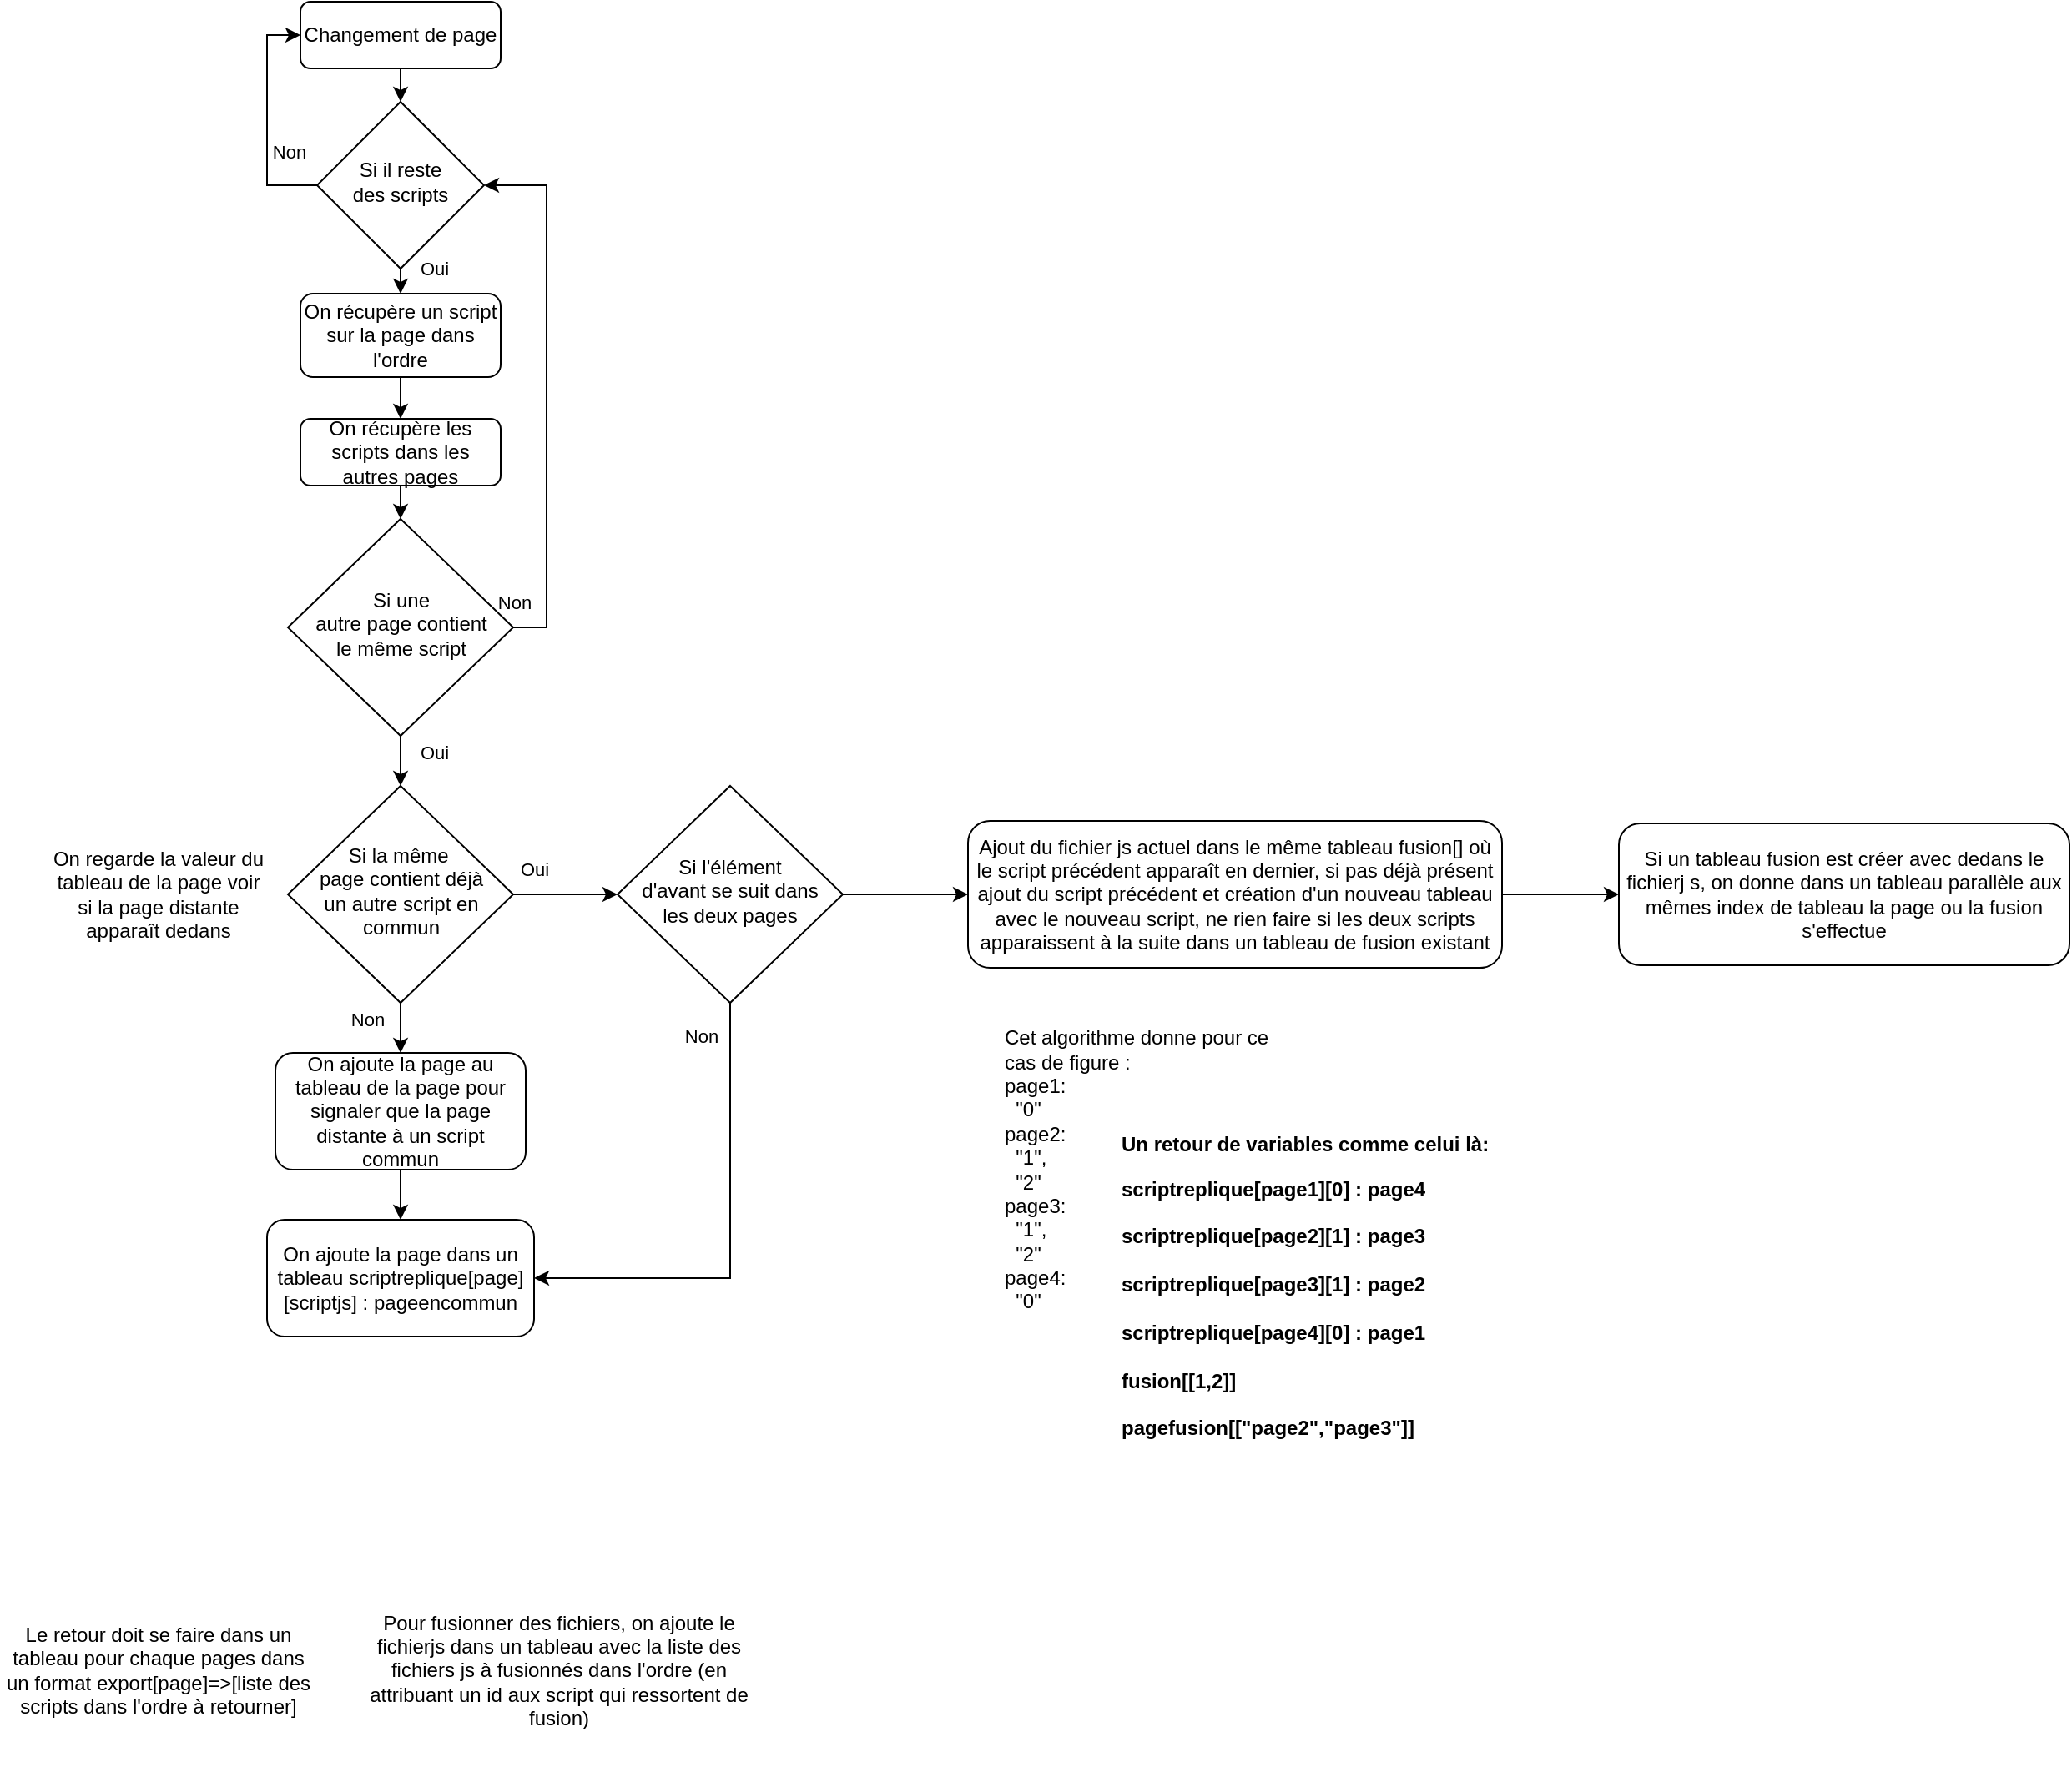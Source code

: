 <mxfile version="13.10.0" type="device"><diagram id="C5RBs43oDa-KdzZeNtuy" name="Page-1"><mxGraphModel dx="1274" dy="667" grid="1" gridSize="10" guides="1" tooltips="1" connect="1" arrows="1" fold="1" page="1" pageScale="1" pageWidth="827" pageHeight="1169" math="0" shadow="0"><root><mxCell id="WIyWlLk6GJQsqaUBKTNV-0"/><mxCell id="WIyWlLk6GJQsqaUBKTNV-1" parent="WIyWlLk6GJQsqaUBKTNV-0"/><mxCell id="6eGr2akm-xaJ72MKd3hs-17" style="edgeStyle=orthogonalEdgeStyle;rounded=0;orthogonalLoop=1;jettySize=auto;html=1;exitX=0.5;exitY=1;exitDx=0;exitDy=0;entryX=0.5;entryY=0;entryDx=0;entryDy=0;" edge="1" parent="WIyWlLk6GJQsqaUBKTNV-1" source="6eGr2akm-xaJ72MKd3hs-0" target="6eGr2akm-xaJ72MKd3hs-13"><mxGeometry relative="1" as="geometry"/></mxCell><mxCell id="6eGr2akm-xaJ72MKd3hs-0" value="Changement de page" style="rounded=1;whiteSpace=wrap;html=1;fontSize=12;glass=0;strokeWidth=1;shadow=0;" vertex="1" parent="WIyWlLk6GJQsqaUBKTNV-1"><mxGeometry x="200" y="10" width="120" height="40" as="geometry"/></mxCell><mxCell id="6eGr2akm-xaJ72MKd3hs-21" style="edgeStyle=orthogonalEdgeStyle;rounded=0;orthogonalLoop=1;jettySize=auto;html=1;exitX=0.5;exitY=1;exitDx=0;exitDy=0;entryX=0.5;entryY=0;entryDx=0;entryDy=0;" edge="1" parent="WIyWlLk6GJQsqaUBKTNV-1" source="6eGr2akm-xaJ72MKd3hs-1" target="6eGr2akm-xaJ72MKd3hs-3"><mxGeometry relative="1" as="geometry"/></mxCell><mxCell id="6eGr2akm-xaJ72MKd3hs-1" value="On récupère les scripts dans les autres pages" style="rounded=1;whiteSpace=wrap;html=1;fontSize=12;glass=0;strokeWidth=1;shadow=0;" vertex="1" parent="WIyWlLk6GJQsqaUBKTNV-1"><mxGeometry x="200" y="260" width="120" height="40" as="geometry"/></mxCell><mxCell id="6eGr2akm-xaJ72MKd3hs-19" value="Non" style="edgeStyle=orthogonalEdgeStyle;rounded=0;orthogonalLoop=1;jettySize=auto;html=1;exitX=1;exitY=0.5;exitDx=0;exitDy=0;entryX=1;entryY=0.5;entryDx=0;entryDy=0;" edge="1" parent="WIyWlLk6GJQsqaUBKTNV-1" source="6eGr2akm-xaJ72MKd3hs-3" target="6eGr2akm-xaJ72MKd3hs-13"><mxGeometry x="-1" y="15" relative="1" as="geometry"><mxPoint as="offset"/></mxGeometry></mxCell><mxCell id="6eGr2akm-xaJ72MKd3hs-22" value="Oui" style="edgeStyle=orthogonalEdgeStyle;rounded=0;orthogonalLoop=1;jettySize=auto;html=1;exitX=0.5;exitY=1;exitDx=0;exitDy=0;entryX=0.5;entryY=0;entryDx=0;entryDy=0;" edge="1" parent="WIyWlLk6GJQsqaUBKTNV-1" source="6eGr2akm-xaJ72MKd3hs-3" target="6eGr2akm-xaJ72MKd3hs-7"><mxGeometry x="-0.333" y="20" relative="1" as="geometry"><mxPoint as="offset"/></mxGeometry></mxCell><mxCell id="6eGr2akm-xaJ72MKd3hs-3" value="Si une&lt;br&gt;autre page contient&lt;br&gt;le même script" style="rhombus;whiteSpace=wrap;html=1;shadow=0;fontFamily=Helvetica;fontSize=12;align=center;strokeWidth=1;spacing=6;spacingTop=-4;" vertex="1" parent="WIyWlLk6GJQsqaUBKTNV-1"><mxGeometry x="192.5" y="320" width="135" height="130" as="geometry"/></mxCell><mxCell id="6eGr2akm-xaJ72MKd3hs-24" value="Non" style="edgeStyle=orthogonalEdgeStyle;rounded=0;orthogonalLoop=1;jettySize=auto;html=1;exitX=0.5;exitY=1;exitDx=0;exitDy=0;entryX=0.5;entryY=0;entryDx=0;entryDy=0;" edge="1" parent="WIyWlLk6GJQsqaUBKTNV-1" source="6eGr2akm-xaJ72MKd3hs-7" target="6eGr2akm-xaJ72MKd3hs-23"><mxGeometry x="-0.333" y="-20" relative="1" as="geometry"><mxPoint as="offset"/></mxGeometry></mxCell><mxCell id="6eGr2akm-xaJ72MKd3hs-26" value="Oui" style="edgeStyle=orthogonalEdgeStyle;rounded=0;orthogonalLoop=1;jettySize=auto;html=1;exitX=1;exitY=0.5;exitDx=0;exitDy=0;entryX=0;entryY=0.5;entryDx=0;entryDy=0;" edge="1" parent="WIyWlLk6GJQsqaUBKTNV-1" source="6eGr2akm-xaJ72MKd3hs-7" target="6eGr2akm-xaJ72MKd3hs-25"><mxGeometry x="-0.6" y="15" relative="1" as="geometry"><mxPoint as="offset"/></mxGeometry></mxCell><mxCell id="6eGr2akm-xaJ72MKd3hs-7" value="Si la même&amp;nbsp;&lt;br&gt;page contient déjà&lt;br&gt;un autre script en&lt;br&gt;commun" style="rhombus;whiteSpace=wrap;html=1;shadow=0;fontFamily=Helvetica;fontSize=12;align=center;strokeWidth=1;spacing=6;spacingTop=-4;" vertex="1" parent="WIyWlLk6GJQsqaUBKTNV-1"><mxGeometry x="192.5" y="480" width="135" height="130" as="geometry"/></mxCell><mxCell id="6eGr2akm-xaJ72MKd3hs-20" style="edgeStyle=orthogonalEdgeStyle;rounded=0;orthogonalLoop=1;jettySize=auto;html=1;exitX=0.5;exitY=1;exitDx=0;exitDy=0;entryX=0.5;entryY=0;entryDx=0;entryDy=0;" edge="1" parent="WIyWlLk6GJQsqaUBKTNV-1" source="6eGr2akm-xaJ72MKd3hs-8" target="6eGr2akm-xaJ72MKd3hs-1"><mxGeometry relative="1" as="geometry"/></mxCell><mxCell id="6eGr2akm-xaJ72MKd3hs-8" value="On récupère un script sur la page dans l'ordre" style="rounded=1;whiteSpace=wrap;html=1;fontSize=12;glass=0;strokeWidth=1;shadow=0;" vertex="1" parent="WIyWlLk6GJQsqaUBKTNV-1"><mxGeometry x="200" y="185" width="120" height="50" as="geometry"/></mxCell><mxCell id="6eGr2akm-xaJ72MKd3hs-15" style="edgeStyle=orthogonalEdgeStyle;rounded=0;orthogonalLoop=1;jettySize=auto;html=1;exitX=0;exitY=0.5;exitDx=0;exitDy=0;entryX=0;entryY=0.5;entryDx=0;entryDy=0;" edge="1" parent="WIyWlLk6GJQsqaUBKTNV-1" source="6eGr2akm-xaJ72MKd3hs-13" target="6eGr2akm-xaJ72MKd3hs-0"><mxGeometry relative="1" as="geometry"/></mxCell><mxCell id="6eGr2akm-xaJ72MKd3hs-16" value="Non" style="edgeLabel;html=1;align=center;verticalAlign=middle;resizable=0;points=[];" vertex="1" connectable="0" parent="6eGr2akm-xaJ72MKd3hs-15"><mxGeometry x="-0.271" y="2" relative="1" as="geometry"><mxPoint x="14.5" y="1" as="offset"/></mxGeometry></mxCell><mxCell id="6eGr2akm-xaJ72MKd3hs-18" value="Oui" style="edgeStyle=orthogonalEdgeStyle;rounded=0;orthogonalLoop=1;jettySize=auto;html=1;exitX=0.5;exitY=1;exitDx=0;exitDy=0;entryX=0.5;entryY=0;entryDx=0;entryDy=0;" edge="1" parent="WIyWlLk6GJQsqaUBKTNV-1" source="6eGr2akm-xaJ72MKd3hs-13" target="6eGr2akm-xaJ72MKd3hs-8"><mxGeometry x="-1" y="20" relative="1" as="geometry"><mxPoint as="offset"/></mxGeometry></mxCell><mxCell id="6eGr2akm-xaJ72MKd3hs-13" value="Si il reste&lt;br&gt;des scripts" style="rhombus;whiteSpace=wrap;html=1;shadow=0;fontFamily=Helvetica;fontSize=12;align=center;strokeWidth=1;spacing=6;spacingTop=-4;" vertex="1" parent="WIyWlLk6GJQsqaUBKTNV-1"><mxGeometry x="210" y="70" width="100" height="100" as="geometry"/></mxCell><mxCell id="6eGr2akm-xaJ72MKd3hs-29" style="edgeStyle=orthogonalEdgeStyle;rounded=0;orthogonalLoop=1;jettySize=auto;html=1;exitX=0.5;exitY=1;exitDx=0;exitDy=0;entryX=0.5;entryY=0;entryDx=0;entryDy=0;" edge="1" parent="WIyWlLk6GJQsqaUBKTNV-1" source="6eGr2akm-xaJ72MKd3hs-23" target="6eGr2akm-xaJ72MKd3hs-28"><mxGeometry relative="1" as="geometry"/></mxCell><mxCell id="6eGr2akm-xaJ72MKd3hs-23" value="On ajoute la page au tableau de la page pour signaler que la page distante à un script commun" style="rounded=1;whiteSpace=wrap;html=1;fontSize=12;glass=0;strokeWidth=1;shadow=0;" vertex="1" parent="WIyWlLk6GJQsqaUBKTNV-1"><mxGeometry x="185" y="640" width="150" height="70" as="geometry"/></mxCell><mxCell id="6eGr2akm-xaJ72MKd3hs-30" style="edgeStyle=orthogonalEdgeStyle;rounded=0;orthogonalLoop=1;jettySize=auto;html=1;exitX=0.5;exitY=1;exitDx=0;exitDy=0;entryX=1;entryY=0.5;entryDx=0;entryDy=0;" edge="1" parent="WIyWlLk6GJQsqaUBKTNV-1" source="6eGr2akm-xaJ72MKd3hs-25" target="6eGr2akm-xaJ72MKd3hs-28"><mxGeometry relative="1" as="geometry"/></mxCell><mxCell id="6eGr2akm-xaJ72MKd3hs-31" value="Non" style="edgeLabel;html=1;align=center;verticalAlign=middle;resizable=0;points=[];" vertex="1" connectable="0" parent="6eGr2akm-xaJ72MKd3hs-30"><mxGeometry x="-0.851" relative="1" as="geometry"><mxPoint x="-17.5" y="-1" as="offset"/></mxGeometry></mxCell><mxCell id="6eGr2akm-xaJ72MKd3hs-36" style="edgeStyle=orthogonalEdgeStyle;rounded=0;orthogonalLoop=1;jettySize=auto;html=1;exitX=1;exitY=0.5;exitDx=0;exitDy=0;entryX=0;entryY=0.5;entryDx=0;entryDy=0;" edge="1" parent="WIyWlLk6GJQsqaUBKTNV-1" source="6eGr2akm-xaJ72MKd3hs-25" target="6eGr2akm-xaJ72MKd3hs-35"><mxGeometry relative="1" as="geometry"/></mxCell><mxCell id="6eGr2akm-xaJ72MKd3hs-25" value="Si l'élément&lt;br&gt;d'avant se suit dans&lt;br&gt;les deux pages" style="rhombus;whiteSpace=wrap;html=1;shadow=0;fontFamily=Helvetica;fontSize=12;align=center;strokeWidth=1;spacing=6;spacingTop=-4;" vertex="1" parent="WIyWlLk6GJQsqaUBKTNV-1"><mxGeometry x="390" y="480" width="135" height="130" as="geometry"/></mxCell><mxCell id="6eGr2akm-xaJ72MKd3hs-28" value="On ajoute la page dans un tableau scriptreplique[page][scriptjs] : pageencommun" style="rounded=1;whiteSpace=wrap;html=1;fontSize=12;glass=0;strokeWidth=1;shadow=0;" vertex="1" parent="WIyWlLk6GJQsqaUBKTNV-1"><mxGeometry x="180" y="740" width="160" height="70" as="geometry"/></mxCell><mxCell id="6eGr2akm-xaJ72MKd3hs-32" value="Le retour doit se faire dans un tableau pour chaque pages dans un format export[page]=&amp;gt;[liste des scripts dans l'ordre à retourner]" style="text;html=1;strokeColor=none;fillColor=none;align=center;verticalAlign=middle;whiteSpace=wrap;rounded=0;" vertex="1" parent="WIyWlLk6GJQsqaUBKTNV-1"><mxGeometry x="20" y="950" width="190" height="120" as="geometry"/></mxCell><mxCell id="6eGr2akm-xaJ72MKd3hs-34" value="Pour fusionner des fichiers, on ajoute le fichierjs dans un tableau avec la liste des fichiers js à fusionnés dans l'ordre (en attribuant un id aux script qui ressortent de fusion)" style="text;html=1;strokeColor=none;fillColor=none;align=center;verticalAlign=middle;whiteSpace=wrap;rounded=0;" vertex="1" parent="WIyWlLk6GJQsqaUBKTNV-1"><mxGeometry x="240" y="950" width="230" height="120" as="geometry"/></mxCell><mxCell id="6eGr2akm-xaJ72MKd3hs-40" style="edgeStyle=orthogonalEdgeStyle;rounded=0;orthogonalLoop=1;jettySize=auto;html=1;exitX=1;exitY=0.5;exitDx=0;exitDy=0;entryX=0;entryY=0.5;entryDx=0;entryDy=0;" edge="1" parent="WIyWlLk6GJQsqaUBKTNV-1" source="6eGr2akm-xaJ72MKd3hs-35" target="6eGr2akm-xaJ72MKd3hs-39"><mxGeometry relative="1" as="geometry"/></mxCell><mxCell id="6eGr2akm-xaJ72MKd3hs-35" value="Ajout du fichier js actuel dans le même tableau fusion[] où le script précédent apparaît en dernier, si pas déjà présent ajout du script précédent et création d'un nouveau tableau avec le nouveau script, ne rien faire si les deux scripts apparaissent à la suite dans un tableau de fusion existant" style="rounded=1;whiteSpace=wrap;html=1;fontSize=12;glass=0;strokeWidth=1;shadow=0;" vertex="1" parent="WIyWlLk6GJQsqaUBKTNV-1"><mxGeometry x="600" y="500.94" width="320" height="88.12" as="geometry"/></mxCell><mxCell id="6eGr2akm-xaJ72MKd3hs-38" value="On regarde la valeur du tableau de la page voir si la page distante apparaît dedans" style="text;html=1;strokeColor=none;fillColor=none;align=center;verticalAlign=middle;whiteSpace=wrap;rounded=0;" vertex="1" parent="WIyWlLk6GJQsqaUBKTNV-1"><mxGeometry x="50" y="495" width="130" height="100" as="geometry"/></mxCell><mxCell id="6eGr2akm-xaJ72MKd3hs-39" value="Si un tableau fusion est créer avec dedans le fichierj s, on donne dans un tableau parallèle aux mêmes index de tableau la page ou la fusion s'effectue" style="rounded=1;whiteSpace=wrap;html=1;" vertex="1" parent="WIyWlLk6GJQsqaUBKTNV-1"><mxGeometry x="990" y="502.5" width="270" height="85" as="geometry"/></mxCell><mxCell id="6eGr2akm-xaJ72MKd3hs-41" value="Cet algorithme donne pour ce cas de figure :&lt;br&gt;page1:&lt;br&gt;&amp;nbsp; &quot;0&quot;&lt;br&gt;page2:&lt;br&gt;&amp;nbsp; &quot;1&quot;,&lt;br&gt;&amp;nbsp; &quot;2&quot;&lt;br&gt;page3:&lt;br&gt;&amp;nbsp; &quot;1&quot;,&lt;br&gt;&amp;nbsp; &quot;2&quot;&lt;br&gt;page4:&lt;br&gt;&amp;nbsp; &quot;0&quot;" style="text;html=1;strokeColor=none;fillColor=none;align=left;verticalAlign=middle;whiteSpace=wrap;rounded=0;" vertex="1" parent="WIyWlLk6GJQsqaUBKTNV-1"><mxGeometry x="620" y="620" width="180" height="180" as="geometry"/></mxCell><mxCell id="6eGr2akm-xaJ72MKd3hs-42" value="&lt;p style=&quot;line-height: 120%&quot;&gt;&lt;b&gt;Un retour de variables comme celui là:&lt;br&gt;&lt;/b&gt;&lt;/p&gt;&lt;div&gt;&lt;b&gt;scriptreplique[page1][0] : page4&lt;/b&gt;&lt;/div&gt;&lt;div&gt;&lt;b&gt;&lt;br&gt;&lt;/b&gt;&lt;/div&gt;&lt;div&gt;&lt;b&gt;scriptreplique[page2][1] : page3&lt;/b&gt;&lt;/div&gt;&lt;div&gt;&lt;b&gt;&lt;br&gt;&lt;/b&gt;&lt;/div&gt;&lt;div&gt;&lt;b&gt;scriptreplique[page3][1] : page2&lt;/b&gt;&lt;/div&gt;&lt;div&gt;&lt;b&gt;&lt;br&gt;&lt;/b&gt;&lt;/div&gt;&lt;div&gt;&lt;b&gt;scriptreplique[page4][0] : page1&lt;/b&gt;&lt;/div&gt;&lt;div&gt;&lt;b&gt;&lt;br&gt;&lt;/b&gt;&lt;/div&gt;&lt;div&gt;&lt;b&gt;fusion[[1,2]]&lt;/b&gt;&lt;/div&gt;&lt;div&gt;&lt;b&gt;&lt;br&gt;&lt;/b&gt;&lt;/div&gt;&lt;div&gt;&lt;b&gt;pagefusion[[&quot;page2&quot;,&quot;page3&quot;]]&lt;/b&gt;&lt;/div&gt;&lt;p&gt;&lt;/p&gt;" style="text;html=1;strokeColor=none;fillColor=none;align=left;verticalAlign=middle;whiteSpace=wrap;rounded=0;" vertex="1" parent="WIyWlLk6GJQsqaUBKTNV-1"><mxGeometry x="690" y="670" width="260" height="220" as="geometry"/></mxCell></root></mxGraphModel></diagram></mxfile>